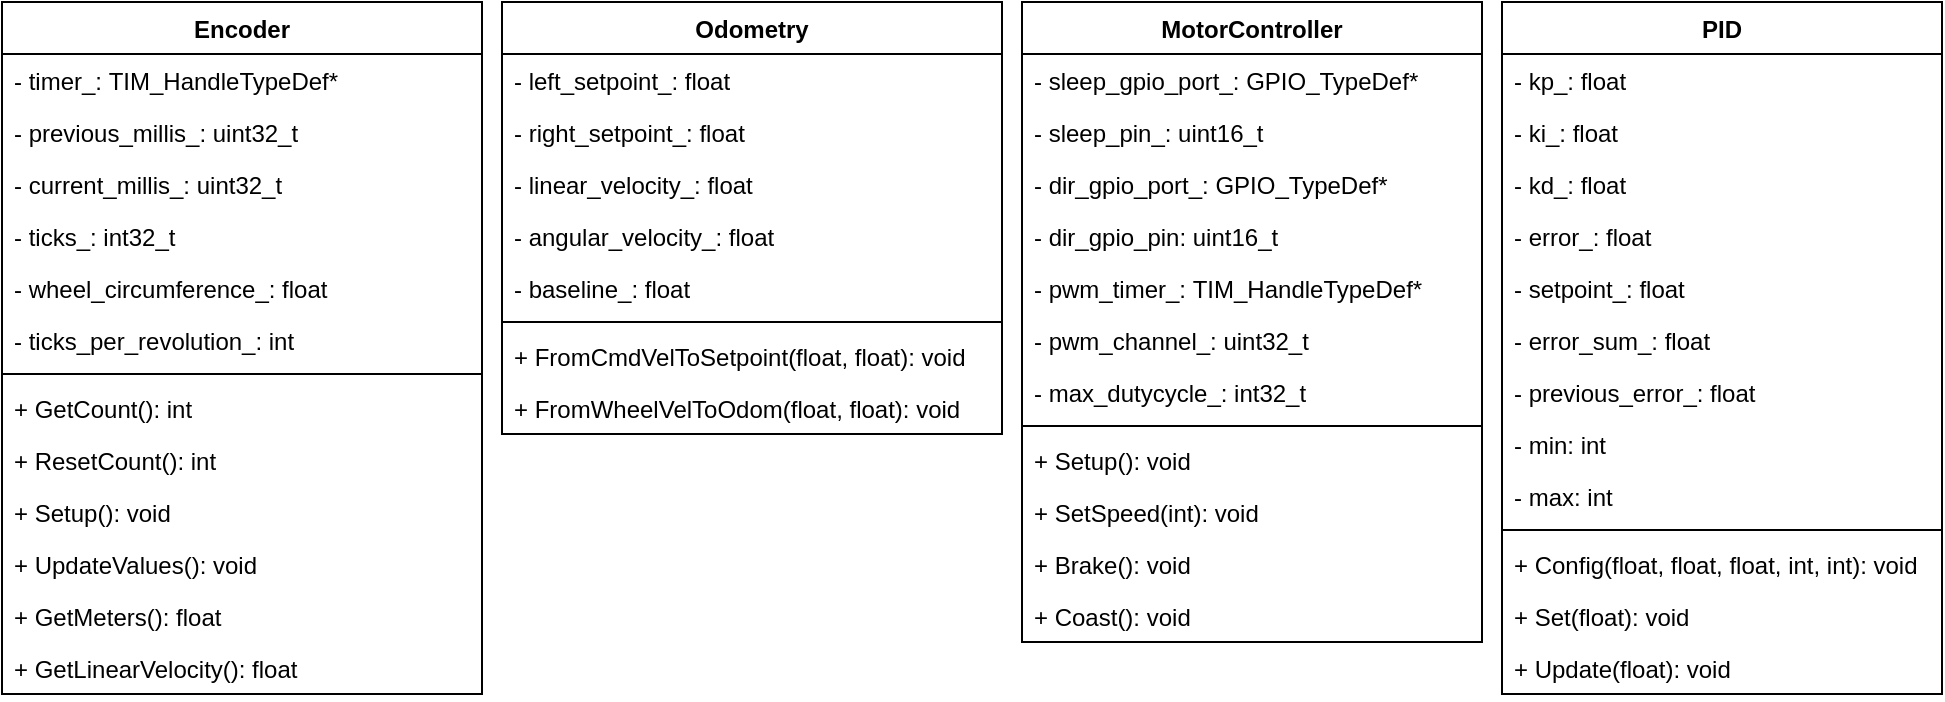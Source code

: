 <mxfile version="13.0.1" type="google"><diagram id="C5RBs43oDa-KdzZeNtuy" name="Page-1"><mxGraphModel dx="1422" dy="771" grid="1" gridSize="10" guides="1" tooltips="1" connect="1" arrows="1" fold="1" page="1" pageScale="1" pageWidth="827" pageHeight="1169" math="0" shadow="0"><root><mxCell id="WIyWlLk6GJQsqaUBKTNV-0"/><mxCell id="WIyWlLk6GJQsqaUBKTNV-1" parent="WIyWlLk6GJQsqaUBKTNV-0"/><mxCell id="lQ5wneHaKVj7FLp5quCe-17" value="Encoder" style="swimlane;fontStyle=1;align=center;verticalAlign=top;childLayout=stackLayout;horizontal=1;startSize=26;horizontalStack=0;resizeParent=1;resizeParentMax=0;resizeLast=0;collapsible=1;marginBottom=0;" parent="WIyWlLk6GJQsqaUBKTNV-1" vertex="1"><mxGeometry x="10" y="40" width="240" height="346" as="geometry"/></mxCell><mxCell id="lQ5wneHaKVj7FLp5quCe-18" value="- timer_: TIM_HandleTypeDef*&#10;" style="text;strokeColor=none;fillColor=none;align=left;verticalAlign=top;spacingLeft=4;spacingRight=4;overflow=hidden;rotatable=0;points=[[0,0.5],[1,0.5]];portConstraint=eastwest;" parent="lQ5wneHaKVj7FLp5quCe-17" vertex="1"><mxGeometry y="26" width="240" height="26" as="geometry"/></mxCell><mxCell id="lQ5wneHaKVj7FLp5quCe-20" value="- previous_millis_: uint32_t" style="text;strokeColor=none;fillColor=none;align=left;verticalAlign=top;spacingLeft=4;spacingRight=4;overflow=hidden;rotatable=0;points=[[0,0.5],[1,0.5]];portConstraint=eastwest;" parent="lQ5wneHaKVj7FLp5quCe-17" vertex="1"><mxGeometry y="52" width="240" height="26" as="geometry"/></mxCell><mxCell id="lQ5wneHaKVj7FLp5quCe-21" value="- current_millis_: uint32_t" style="text;strokeColor=none;fillColor=none;align=left;verticalAlign=top;spacingLeft=4;spacingRight=4;overflow=hidden;rotatable=0;points=[[0,0.5],[1,0.5]];portConstraint=eastwest;" parent="lQ5wneHaKVj7FLp5quCe-17" vertex="1"><mxGeometry y="78" width="240" height="26" as="geometry"/></mxCell><mxCell id="lQ5wneHaKVj7FLp5quCe-22" value="- ticks_: int32_t" style="text;strokeColor=none;fillColor=none;align=left;verticalAlign=top;spacingLeft=4;spacingRight=4;overflow=hidden;rotatable=0;points=[[0,0.5],[1,0.5]];portConstraint=eastwest;" parent="lQ5wneHaKVj7FLp5quCe-17" vertex="1"><mxGeometry y="104" width="240" height="26" as="geometry"/></mxCell><mxCell id="lQ5wneHaKVj7FLp5quCe-23" value="- wheel_circumference_: float" style="text;strokeColor=none;fillColor=none;align=left;verticalAlign=top;spacingLeft=4;spacingRight=4;overflow=hidden;rotatable=0;points=[[0,0.5],[1,0.5]];portConstraint=eastwest;" parent="lQ5wneHaKVj7FLp5quCe-17" vertex="1"><mxGeometry y="130" width="240" height="26" as="geometry"/></mxCell><mxCell id="lQ5wneHaKVj7FLp5quCe-24" value="- ticks_per_revolution_: int" style="text;strokeColor=none;fillColor=none;align=left;verticalAlign=top;spacingLeft=4;spacingRight=4;overflow=hidden;rotatable=0;points=[[0,0.5],[1,0.5]];portConstraint=eastwest;" parent="lQ5wneHaKVj7FLp5quCe-17" vertex="1"><mxGeometry y="156" width="240" height="26" as="geometry"/></mxCell><mxCell id="lQ5wneHaKVj7FLp5quCe-34" value="" style="line;strokeWidth=1;fillColor=none;align=left;verticalAlign=middle;spacingTop=-1;spacingLeft=3;spacingRight=3;rotatable=0;labelPosition=right;points=[];portConstraint=eastwest;" parent="lQ5wneHaKVj7FLp5quCe-17" vertex="1"><mxGeometry y="182" width="240" height="8" as="geometry"/></mxCell><mxCell id="lQ5wneHaKVj7FLp5quCe-39" value="+ GetCount(): int" style="text;strokeColor=none;fillColor=none;align=left;verticalAlign=top;spacingLeft=4;spacingRight=4;overflow=hidden;rotatable=0;points=[[0,0.5],[1,0.5]];portConstraint=eastwest;" parent="lQ5wneHaKVj7FLp5quCe-17" vertex="1"><mxGeometry y="190" width="240" height="26" as="geometry"/></mxCell><mxCell id="lQ5wneHaKVj7FLp5quCe-40" value="+ ResetCount(): int&#10;" style="text;strokeColor=none;fillColor=none;align=left;verticalAlign=top;spacingLeft=4;spacingRight=4;overflow=hidden;rotatable=0;points=[[0,0.5],[1,0.5]];portConstraint=eastwest;" parent="lQ5wneHaKVj7FLp5quCe-17" vertex="1"><mxGeometry y="216" width="240" height="26" as="geometry"/></mxCell><mxCell id="lQ5wneHaKVj7FLp5quCe-35" value="+ Setup(): void&#10;" style="text;strokeColor=none;fillColor=none;align=left;verticalAlign=top;spacingLeft=4;spacingRight=4;overflow=hidden;rotatable=0;points=[[0,0.5],[1,0.5]];portConstraint=eastwest;" parent="lQ5wneHaKVj7FLp5quCe-17" vertex="1"><mxGeometry y="242" width="240" height="26" as="geometry"/></mxCell><mxCell id="lQ5wneHaKVj7FLp5quCe-36" value="+ UpdateValues(): void&#10;" style="text;strokeColor=none;fillColor=none;align=left;verticalAlign=top;spacingLeft=4;spacingRight=4;overflow=hidden;rotatable=0;points=[[0,0.5],[1,0.5]];portConstraint=eastwest;" parent="lQ5wneHaKVj7FLp5quCe-17" vertex="1"><mxGeometry y="268" width="240" height="26" as="geometry"/></mxCell><mxCell id="lQ5wneHaKVj7FLp5quCe-37" value="+ GetMeters(): float&#10;" style="text;strokeColor=none;fillColor=none;align=left;verticalAlign=top;spacingLeft=4;spacingRight=4;overflow=hidden;rotatable=0;points=[[0,0.5],[1,0.5]];portConstraint=eastwest;" parent="lQ5wneHaKVj7FLp5quCe-17" vertex="1"><mxGeometry y="294" width="240" height="26" as="geometry"/></mxCell><mxCell id="lQ5wneHaKVj7FLp5quCe-38" value="+ GetLinearVelocity(): float" style="text;strokeColor=none;fillColor=none;align=left;verticalAlign=top;spacingLeft=4;spacingRight=4;overflow=hidden;rotatable=0;points=[[0,0.5],[1,0.5]];portConstraint=eastwest;" parent="lQ5wneHaKVj7FLp5quCe-17" vertex="1"><mxGeometry y="320" width="240" height="26" as="geometry"/></mxCell><mxCell id="lQ5wneHaKVj7FLp5quCe-41" value="Odometry" style="swimlane;fontStyle=1;align=center;verticalAlign=top;childLayout=stackLayout;horizontal=1;startSize=26;horizontalStack=0;resizeParent=1;resizeParentMax=0;resizeLast=0;collapsible=1;marginBottom=0;" parent="WIyWlLk6GJQsqaUBKTNV-1" vertex="1"><mxGeometry x="260" y="40" width="250" height="216" as="geometry"/></mxCell><mxCell id="lQ5wneHaKVj7FLp5quCe-42" value="- left_setpoint_: float" style="text;strokeColor=none;fillColor=none;align=left;verticalAlign=top;spacingLeft=4;spacingRight=4;overflow=hidden;rotatable=0;points=[[0,0.5],[1,0.5]];portConstraint=eastwest;" parent="lQ5wneHaKVj7FLp5quCe-41" vertex="1"><mxGeometry y="26" width="250" height="26" as="geometry"/></mxCell><mxCell id="lQ5wneHaKVj7FLp5quCe-43" value="- right_setpoint_: float" style="text;strokeColor=none;fillColor=none;align=left;verticalAlign=top;spacingLeft=4;spacingRight=4;overflow=hidden;rotatable=0;points=[[0,0.5],[1,0.5]];portConstraint=eastwest;" parent="lQ5wneHaKVj7FLp5quCe-41" vertex="1"><mxGeometry y="52" width="250" height="26" as="geometry"/></mxCell><mxCell id="lQ5wneHaKVj7FLp5quCe-44" value="- linear_velocity_: float" style="text;strokeColor=none;fillColor=none;align=left;verticalAlign=top;spacingLeft=4;spacingRight=4;overflow=hidden;rotatable=0;points=[[0,0.5],[1,0.5]];portConstraint=eastwest;" parent="lQ5wneHaKVj7FLp5quCe-41" vertex="1"><mxGeometry y="78" width="250" height="26" as="geometry"/></mxCell><mxCell id="lQ5wneHaKVj7FLp5quCe-45" value="- angular_velocity_: float" style="text;strokeColor=none;fillColor=none;align=left;verticalAlign=top;spacingLeft=4;spacingRight=4;overflow=hidden;rotatable=0;points=[[0,0.5],[1,0.5]];portConstraint=eastwest;" parent="lQ5wneHaKVj7FLp5quCe-41" vertex="1"><mxGeometry y="104" width="250" height="26" as="geometry"/></mxCell><mxCell id="lQ5wneHaKVj7FLp5quCe-46" value="- baseline_: float" style="text;strokeColor=none;fillColor=none;align=left;verticalAlign=top;spacingLeft=4;spacingRight=4;overflow=hidden;rotatable=0;points=[[0,0.5],[1,0.5]];portConstraint=eastwest;" parent="lQ5wneHaKVj7FLp5quCe-41" vertex="1"><mxGeometry y="130" width="250" height="26" as="geometry"/></mxCell><mxCell id="lQ5wneHaKVj7FLp5quCe-48" value="" style="line;strokeWidth=1;fillColor=none;align=left;verticalAlign=middle;spacingTop=-1;spacingLeft=3;spacingRight=3;rotatable=0;labelPosition=right;points=[];portConstraint=eastwest;" parent="lQ5wneHaKVj7FLp5quCe-41" vertex="1"><mxGeometry y="156" width="250" height="8" as="geometry"/></mxCell><mxCell id="lQ5wneHaKVj7FLp5quCe-49" value="+ FromCmdVelToSetpoint(float, float): void" style="text;strokeColor=none;fillColor=none;align=left;verticalAlign=top;spacingLeft=4;spacingRight=4;overflow=hidden;rotatable=0;points=[[0,0.5],[1,0.5]];portConstraint=eastwest;" parent="lQ5wneHaKVj7FLp5quCe-41" vertex="1"><mxGeometry y="164" width="250" height="26" as="geometry"/></mxCell><mxCell id="lQ5wneHaKVj7FLp5quCe-50" value="+ FromWheelVelToOdom(float, float): void" style="text;strokeColor=none;fillColor=none;align=left;verticalAlign=top;spacingLeft=4;spacingRight=4;overflow=hidden;rotatable=0;points=[[0,0.5],[1,0.5]];portConstraint=eastwest;" parent="lQ5wneHaKVj7FLp5quCe-41" vertex="1"><mxGeometry y="190" width="250" height="26" as="geometry"/></mxCell><mxCell id="lQ5wneHaKVj7FLp5quCe-73" value="MotorController" style="swimlane;fontStyle=1;align=center;verticalAlign=top;childLayout=stackLayout;horizontal=1;startSize=26;horizontalStack=0;resizeParent=1;resizeParentMax=0;resizeLast=0;collapsible=1;marginBottom=0;" parent="WIyWlLk6GJQsqaUBKTNV-1" vertex="1"><mxGeometry x="520" y="40" width="230" height="320" as="geometry"/></mxCell><mxCell id="lQ5wneHaKVj7FLp5quCe-74" value="- sleep_gpio_port_: GPIO_TypeDef*" style="text;strokeColor=none;fillColor=none;align=left;verticalAlign=top;spacingLeft=4;spacingRight=4;overflow=hidden;rotatable=0;points=[[0,0.5],[1,0.5]];portConstraint=eastwest;" parent="lQ5wneHaKVj7FLp5quCe-73" vertex="1"><mxGeometry y="26" width="230" height="26" as="geometry"/></mxCell><mxCell id="lQ5wneHaKVj7FLp5quCe-75" value="- sleep_pin_: uint16_t" style="text;strokeColor=none;fillColor=none;align=left;verticalAlign=top;spacingLeft=4;spacingRight=4;overflow=hidden;rotatable=0;points=[[0,0.5],[1,0.5]];portConstraint=eastwest;" parent="lQ5wneHaKVj7FLp5quCe-73" vertex="1"><mxGeometry y="52" width="230" height="26" as="geometry"/></mxCell><mxCell id="lQ5wneHaKVj7FLp5quCe-76" value="- dir_gpio_port_: GPIO_TypeDef*" style="text;strokeColor=none;fillColor=none;align=left;verticalAlign=top;spacingLeft=4;spacingRight=4;overflow=hidden;rotatable=0;points=[[0,0.5],[1,0.5]];portConstraint=eastwest;" parent="lQ5wneHaKVj7FLp5quCe-73" vertex="1"><mxGeometry y="78" width="230" height="26" as="geometry"/></mxCell><mxCell id="lQ5wneHaKVj7FLp5quCe-77" value="- dir_gpio_pin: uint16_t" style="text;strokeColor=none;fillColor=none;align=left;verticalAlign=top;spacingLeft=4;spacingRight=4;overflow=hidden;rotatable=0;points=[[0,0.5],[1,0.5]];portConstraint=eastwest;" parent="lQ5wneHaKVj7FLp5quCe-73" vertex="1"><mxGeometry y="104" width="230" height="26" as="geometry"/></mxCell><mxCell id="lQ5wneHaKVj7FLp5quCe-78" value="- pwm_timer_: TIM_HandleTypeDef*" style="text;strokeColor=none;fillColor=none;align=left;verticalAlign=top;spacingLeft=4;spacingRight=4;overflow=hidden;rotatable=0;points=[[0,0.5],[1,0.5]];portConstraint=eastwest;" parent="lQ5wneHaKVj7FLp5quCe-73" vertex="1"><mxGeometry y="130" width="230" height="26" as="geometry"/></mxCell><mxCell id="lQ5wneHaKVj7FLp5quCe-79" value="- pwm_channel_: uint32_t" style="text;strokeColor=none;fillColor=none;align=left;verticalAlign=top;spacingLeft=4;spacingRight=4;overflow=hidden;rotatable=0;points=[[0,0.5],[1,0.5]];portConstraint=eastwest;" parent="lQ5wneHaKVj7FLp5quCe-73" vertex="1"><mxGeometry y="156" width="230" height="26" as="geometry"/></mxCell><mxCell id="lQ5wneHaKVj7FLp5quCe-80" value="- max_dutycycle_: int32_t" style="text;strokeColor=none;fillColor=none;align=left;verticalAlign=top;spacingLeft=4;spacingRight=4;overflow=hidden;rotatable=0;points=[[0,0.5],[1,0.5]];portConstraint=eastwest;" parent="lQ5wneHaKVj7FLp5quCe-73" vertex="1"><mxGeometry y="182" width="230" height="26" as="geometry"/></mxCell><mxCell id="lQ5wneHaKVj7FLp5quCe-83" value="" style="line;strokeWidth=1;fillColor=none;align=left;verticalAlign=middle;spacingTop=-1;spacingLeft=3;spacingRight=3;rotatable=0;labelPosition=right;points=[];portConstraint=eastwest;" parent="lQ5wneHaKVj7FLp5quCe-73" vertex="1"><mxGeometry y="208" width="230" height="8" as="geometry"/></mxCell><mxCell id="lQ5wneHaKVj7FLp5quCe-84" value="+ Setup(): void" style="text;strokeColor=none;fillColor=none;align=left;verticalAlign=top;spacingLeft=4;spacingRight=4;overflow=hidden;rotatable=0;points=[[0,0.5],[1,0.5]];portConstraint=eastwest;" parent="lQ5wneHaKVj7FLp5quCe-73" vertex="1"><mxGeometry y="216" width="230" height="26" as="geometry"/></mxCell><mxCell id="lQ5wneHaKVj7FLp5quCe-85" value="+ SetSpeed(int): void" style="text;strokeColor=none;fillColor=none;align=left;verticalAlign=top;spacingLeft=4;spacingRight=4;overflow=hidden;rotatable=0;points=[[0,0.5],[1,0.5]];portConstraint=eastwest;" parent="lQ5wneHaKVj7FLp5quCe-73" vertex="1"><mxGeometry y="242" width="230" height="26" as="geometry"/></mxCell><mxCell id="lQ5wneHaKVj7FLp5quCe-86" value="+ Brake(): void" style="text;strokeColor=none;fillColor=none;align=left;verticalAlign=top;spacingLeft=4;spacingRight=4;overflow=hidden;rotatable=0;points=[[0,0.5],[1,0.5]];portConstraint=eastwest;" parent="lQ5wneHaKVj7FLp5quCe-73" vertex="1"><mxGeometry y="268" width="230" height="26" as="geometry"/></mxCell><mxCell id="lQ5wneHaKVj7FLp5quCe-87" value="+ Coast(): void" style="text;strokeColor=none;fillColor=none;align=left;verticalAlign=top;spacingLeft=4;spacingRight=4;overflow=hidden;rotatable=0;points=[[0,0.5],[1,0.5]];portConstraint=eastwest;" parent="lQ5wneHaKVj7FLp5quCe-73" vertex="1"><mxGeometry y="294" width="230" height="26" as="geometry"/></mxCell><mxCell id="lQ5wneHaKVj7FLp5quCe-55" value="PID" style="swimlane;fontStyle=1;align=center;verticalAlign=top;childLayout=stackLayout;horizontal=1;startSize=26;horizontalStack=0;resizeParent=1;resizeParentMax=0;resizeLast=0;collapsible=1;marginBottom=0;" parent="WIyWlLk6GJQsqaUBKTNV-1" vertex="1"><mxGeometry x="760" y="40" width="220" height="346" as="geometry"/></mxCell><mxCell id="lQ5wneHaKVj7FLp5quCe-56" value="- kp_: float" style="text;strokeColor=none;fillColor=none;align=left;verticalAlign=top;spacingLeft=4;spacingRight=4;overflow=hidden;rotatable=0;points=[[0,0.5],[1,0.5]];portConstraint=eastwest;" parent="lQ5wneHaKVj7FLp5quCe-55" vertex="1"><mxGeometry y="26" width="220" height="26" as="geometry"/></mxCell><mxCell id="lQ5wneHaKVj7FLp5quCe-57" value="- ki_: float" style="text;strokeColor=none;fillColor=none;align=left;verticalAlign=top;spacingLeft=4;spacingRight=4;overflow=hidden;rotatable=0;points=[[0,0.5],[1,0.5]];portConstraint=eastwest;" parent="lQ5wneHaKVj7FLp5quCe-55" vertex="1"><mxGeometry y="52" width="220" height="26" as="geometry"/></mxCell><mxCell id="lQ5wneHaKVj7FLp5quCe-58" value="- kd_: float" style="text;strokeColor=none;fillColor=none;align=left;verticalAlign=top;spacingLeft=4;spacingRight=4;overflow=hidden;rotatable=0;points=[[0,0.5],[1,0.5]];portConstraint=eastwest;" parent="lQ5wneHaKVj7FLp5quCe-55" vertex="1"><mxGeometry y="78" width="220" height="26" as="geometry"/></mxCell><mxCell id="lQ5wneHaKVj7FLp5quCe-59" value="- error_: float" style="text;strokeColor=none;fillColor=none;align=left;verticalAlign=top;spacingLeft=4;spacingRight=4;overflow=hidden;rotatable=0;points=[[0,0.5],[1,0.5]];portConstraint=eastwest;" parent="lQ5wneHaKVj7FLp5quCe-55" vertex="1"><mxGeometry y="104" width="220" height="26" as="geometry"/></mxCell><mxCell id="lQ5wneHaKVj7FLp5quCe-60" value="- setpoint_: float" style="text;strokeColor=none;fillColor=none;align=left;verticalAlign=top;spacingLeft=4;spacingRight=4;overflow=hidden;rotatable=0;points=[[0,0.5],[1,0.5]];portConstraint=eastwest;" parent="lQ5wneHaKVj7FLp5quCe-55" vertex="1"><mxGeometry y="130" width="220" height="26" as="geometry"/></mxCell><mxCell id="lQ5wneHaKVj7FLp5quCe-61" value="- error_sum_: float" style="text;strokeColor=none;fillColor=none;align=left;verticalAlign=top;spacingLeft=4;spacingRight=4;overflow=hidden;rotatable=0;points=[[0,0.5],[1,0.5]];portConstraint=eastwest;" parent="lQ5wneHaKVj7FLp5quCe-55" vertex="1"><mxGeometry y="156" width="220" height="26" as="geometry"/></mxCell><mxCell id="lQ5wneHaKVj7FLp5quCe-63" value="- previous_error_: float" style="text;strokeColor=none;fillColor=none;align=left;verticalAlign=top;spacingLeft=4;spacingRight=4;overflow=hidden;rotatable=0;points=[[0,0.5],[1,0.5]];portConstraint=eastwest;" parent="lQ5wneHaKVj7FLp5quCe-55" vertex="1"><mxGeometry y="182" width="220" height="26" as="geometry"/></mxCell><mxCell id="lQ5wneHaKVj7FLp5quCe-64" value="- min: int" style="text;strokeColor=none;fillColor=none;align=left;verticalAlign=top;spacingLeft=4;spacingRight=4;overflow=hidden;rotatable=0;points=[[0,0.5],[1,0.5]];portConstraint=eastwest;" parent="lQ5wneHaKVj7FLp5quCe-55" vertex="1"><mxGeometry y="208" width="220" height="26" as="geometry"/></mxCell><mxCell id="lQ5wneHaKVj7FLp5quCe-65" value="- max: int" style="text;strokeColor=none;fillColor=none;align=left;verticalAlign=top;spacingLeft=4;spacingRight=4;overflow=hidden;rotatable=0;points=[[0,0.5],[1,0.5]];portConstraint=eastwest;" parent="lQ5wneHaKVj7FLp5quCe-55" vertex="1"><mxGeometry y="234" width="220" height="26" as="geometry"/></mxCell><mxCell id="lQ5wneHaKVj7FLp5quCe-69" value="" style="line;strokeWidth=1;fillColor=none;align=left;verticalAlign=middle;spacingTop=-1;spacingLeft=3;spacingRight=3;rotatable=0;labelPosition=right;points=[];portConstraint=eastwest;" parent="lQ5wneHaKVj7FLp5quCe-55" vertex="1"><mxGeometry y="260" width="220" height="8" as="geometry"/></mxCell><mxCell id="lQ5wneHaKVj7FLp5quCe-70" value="+ Config(float, float, float, int, int): void" style="text;strokeColor=none;fillColor=none;align=left;verticalAlign=top;spacingLeft=4;spacingRight=4;overflow=hidden;rotatable=0;points=[[0,0.5],[1,0.5]];portConstraint=eastwest;" parent="lQ5wneHaKVj7FLp5quCe-55" vertex="1"><mxGeometry y="268" width="220" height="26" as="geometry"/></mxCell><mxCell id="lQ5wneHaKVj7FLp5quCe-71" value="+ Set(float): void&#10;" style="text;strokeColor=none;fillColor=none;align=left;verticalAlign=top;spacingLeft=4;spacingRight=4;overflow=hidden;rotatable=0;points=[[0,0.5],[1,0.5]];portConstraint=eastwest;" parent="lQ5wneHaKVj7FLp5quCe-55" vertex="1"><mxGeometry y="294" width="220" height="26" as="geometry"/></mxCell><mxCell id="lQ5wneHaKVj7FLp5quCe-72" value="+ Update(float): void" style="text;strokeColor=none;fillColor=none;align=left;verticalAlign=top;spacingLeft=4;spacingRight=4;overflow=hidden;rotatable=0;points=[[0,0.5],[1,0.5]];portConstraint=eastwest;" parent="lQ5wneHaKVj7FLp5quCe-55" vertex="1"><mxGeometry y="320" width="220" height="26" as="geometry"/></mxCell></root></mxGraphModel></diagram></mxfile>